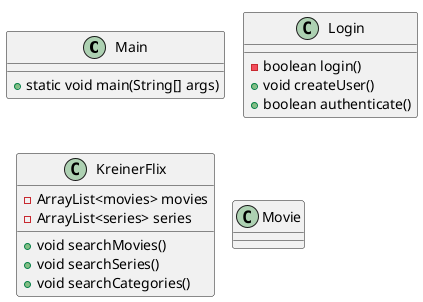 @startuml
'https://plantuml.com/class-diagram
!pragma layout smetana
class Main{
+ static void main(String[] args)
}
class Login{
- boolean login()
+ void createUser()
+ boolean authenticate()
}

class KreinerFlix{
- ArrayList<movies> movies
- ArrayList<series> series
+ void searchMovies()
+ void searchSeries()
+ void searchCategories()
}

class Movie{

}

@enduml